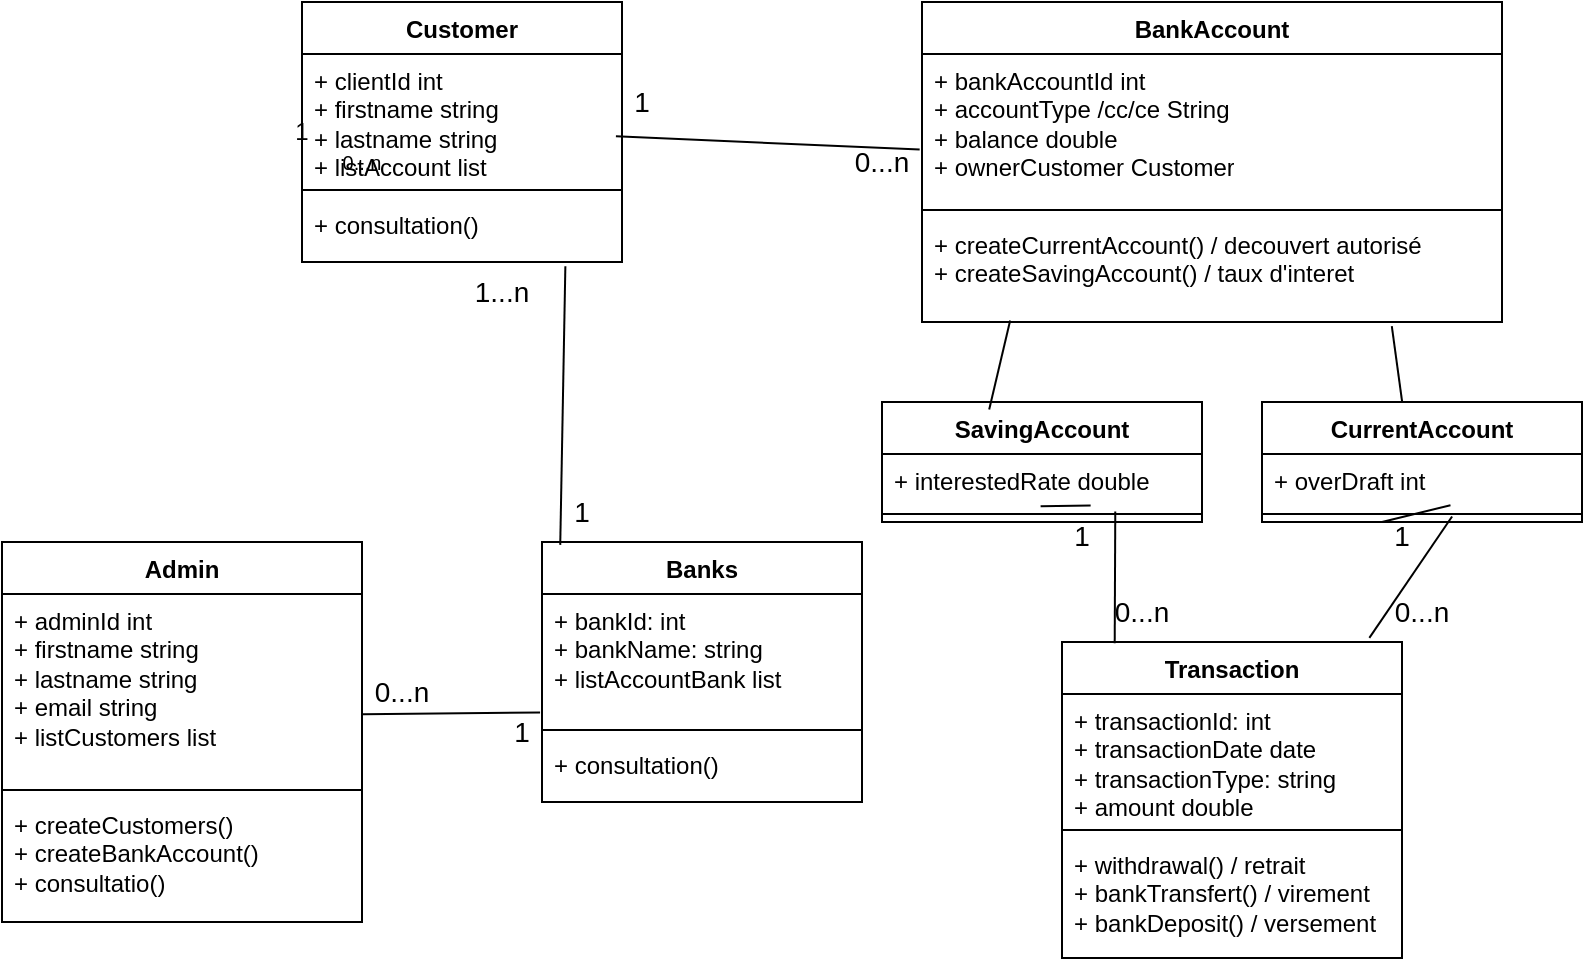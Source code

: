 <mxfile version="24.7.17">
  <diagram name="Page-1" id="6ll5f_cB6I4i_ygpwUC0">
    <mxGraphModel dx="1502" dy="564" grid="1" gridSize="10" guides="1" tooltips="1" connect="1" arrows="1" fold="1" page="1" pageScale="1" pageWidth="827" pageHeight="1169" math="0" shadow="0">
      <root>
        <mxCell id="0" />
        <mxCell id="1" parent="0" />
        <mxCell id="8GcMY4ZnjwPO1-FeVbG_-1" value="Transaction" style="swimlane;fontStyle=1;align=center;verticalAlign=top;childLayout=stackLayout;horizontal=1;startSize=26;horizontalStack=0;resizeParent=1;resizeParentMax=0;resizeLast=0;collapsible=1;marginBottom=0;whiteSpace=wrap;html=1;" vertex="1" parent="1">
          <mxGeometry x="550" y="330" width="170" height="158" as="geometry" />
        </mxCell>
        <mxCell id="8GcMY4ZnjwPO1-FeVbG_-2" value="+ transactionId: int&lt;div&gt;+ transactionDate date&lt;/div&gt;&lt;div&gt;+ transactionType: string&lt;/div&gt;&lt;div&gt;+ amount double&lt;/div&gt;" style="text;strokeColor=none;fillColor=none;align=left;verticalAlign=top;spacingLeft=4;spacingRight=4;overflow=hidden;rotatable=0;points=[[0,0.5],[1,0.5]];portConstraint=eastwest;whiteSpace=wrap;html=1;" vertex="1" parent="8GcMY4ZnjwPO1-FeVbG_-1">
          <mxGeometry y="26" width="170" height="64" as="geometry" />
        </mxCell>
        <mxCell id="8GcMY4ZnjwPO1-FeVbG_-3" value="" style="line;strokeWidth=1;fillColor=none;align=left;verticalAlign=middle;spacingTop=-1;spacingLeft=3;spacingRight=3;rotatable=0;labelPosition=right;points=[];portConstraint=eastwest;strokeColor=inherit;" vertex="1" parent="8GcMY4ZnjwPO1-FeVbG_-1">
          <mxGeometry y="90" width="170" height="8" as="geometry" />
        </mxCell>
        <mxCell id="8GcMY4ZnjwPO1-FeVbG_-4" value="+ withdrawal() / retrait&lt;div&gt;+ bankTransfert() / virement&lt;/div&gt;&lt;div&gt;+ bankDeposit() / versement&lt;/div&gt;" style="text;strokeColor=none;fillColor=none;align=left;verticalAlign=top;spacingLeft=4;spacingRight=4;overflow=hidden;rotatable=0;points=[[0,0.5],[1,0.5]];portConstraint=eastwest;whiteSpace=wrap;html=1;" vertex="1" parent="8GcMY4ZnjwPO1-FeVbG_-1">
          <mxGeometry y="98" width="170" height="60" as="geometry" />
        </mxCell>
        <mxCell id="8GcMY4ZnjwPO1-FeVbG_-5" value="Customer" style="swimlane;fontStyle=1;align=center;verticalAlign=top;childLayout=stackLayout;horizontal=1;startSize=26;horizontalStack=0;resizeParent=1;resizeParentMax=0;resizeLast=0;collapsible=1;marginBottom=0;whiteSpace=wrap;html=1;" vertex="1" parent="1">
          <mxGeometry x="170" y="10" width="160" height="130" as="geometry" />
        </mxCell>
        <mxCell id="8GcMY4ZnjwPO1-FeVbG_-6" value="+ clientId int&lt;div&gt;+ firstname string&lt;/div&gt;&lt;div&gt;+ lastname string&lt;/div&gt;&lt;div&gt;+ listAccount list&lt;/div&gt;" style="text;strokeColor=none;fillColor=none;align=left;verticalAlign=top;spacingLeft=4;spacingRight=4;overflow=hidden;rotatable=0;points=[[0,0.5],[1,0.5]];portConstraint=eastwest;whiteSpace=wrap;html=1;" vertex="1" parent="8GcMY4ZnjwPO1-FeVbG_-5">
          <mxGeometry y="26" width="160" height="64" as="geometry" />
        </mxCell>
        <mxCell id="8GcMY4ZnjwPO1-FeVbG_-7" value="" style="line;strokeWidth=1;fillColor=none;align=left;verticalAlign=middle;spacingTop=-1;spacingLeft=3;spacingRight=3;rotatable=0;labelPosition=right;points=[];portConstraint=eastwest;strokeColor=inherit;" vertex="1" parent="8GcMY4ZnjwPO1-FeVbG_-5">
          <mxGeometry y="90" width="160" height="8" as="geometry" />
        </mxCell>
        <mxCell id="8GcMY4ZnjwPO1-FeVbG_-8" value="+ consultation()" style="text;strokeColor=none;fillColor=none;align=left;verticalAlign=top;spacingLeft=4;spacingRight=4;overflow=hidden;rotatable=0;points=[[0,0.5],[1,0.5]];portConstraint=eastwest;whiteSpace=wrap;html=1;" vertex="1" parent="8GcMY4ZnjwPO1-FeVbG_-5">
          <mxGeometry y="98" width="160" height="32" as="geometry" />
        </mxCell>
        <mxCell id="8GcMY4ZnjwPO1-FeVbG_-9" value="BankAccount" style="swimlane;fontStyle=1;align=center;verticalAlign=top;childLayout=stackLayout;horizontal=1;startSize=26;horizontalStack=0;resizeParent=1;resizeParentMax=0;resizeLast=0;collapsible=1;marginBottom=0;whiteSpace=wrap;html=1;" vertex="1" parent="1">
          <mxGeometry x="480" y="10" width="290" height="160" as="geometry" />
        </mxCell>
        <mxCell id="8GcMY4ZnjwPO1-FeVbG_-10" value="&lt;div&gt;+ bankAccountId int&lt;/div&gt;+ accountType /cc/ce String&lt;div&gt;+ balance double&lt;/div&gt;&lt;div&gt;+ ownerCustomer Customer&lt;/div&gt;" style="text;strokeColor=none;fillColor=none;align=left;verticalAlign=top;spacingLeft=4;spacingRight=4;overflow=hidden;rotatable=0;points=[[0,0.5],[1,0.5]];portConstraint=eastwest;whiteSpace=wrap;html=1;" vertex="1" parent="8GcMY4ZnjwPO1-FeVbG_-9">
          <mxGeometry y="26" width="290" height="74" as="geometry" />
        </mxCell>
        <mxCell id="8GcMY4ZnjwPO1-FeVbG_-11" value="" style="line;strokeWidth=1;fillColor=none;align=left;verticalAlign=middle;spacingTop=-1;spacingLeft=3;spacingRight=3;rotatable=0;labelPosition=right;points=[];portConstraint=eastwest;strokeColor=inherit;" vertex="1" parent="8GcMY4ZnjwPO1-FeVbG_-9">
          <mxGeometry y="100" width="290" height="8" as="geometry" />
        </mxCell>
        <mxCell id="8GcMY4ZnjwPO1-FeVbG_-12" value="+ createCurrentAccount() / decouvert autorisé&lt;div&gt;+ createSavingAccount() / taux d&#39;interet&lt;/div&gt;" style="text;strokeColor=none;fillColor=none;align=left;verticalAlign=top;spacingLeft=4;spacingRight=4;overflow=hidden;rotatable=0;points=[[0,0.5],[1,0.5]];portConstraint=eastwest;whiteSpace=wrap;html=1;" vertex="1" parent="8GcMY4ZnjwPO1-FeVbG_-9">
          <mxGeometry y="108" width="290" height="52" as="geometry" />
        </mxCell>
        <mxCell id="8GcMY4ZnjwPO1-FeVbG_-13" value="Admin&lt;div&gt;&lt;br&gt;&lt;/div&gt;" style="swimlane;fontStyle=1;align=center;verticalAlign=top;childLayout=stackLayout;horizontal=1;startSize=26;horizontalStack=0;resizeParent=1;resizeParentMax=0;resizeLast=0;collapsible=1;marginBottom=0;whiteSpace=wrap;html=1;" vertex="1" parent="1">
          <mxGeometry x="20" y="280" width="180" height="190" as="geometry" />
        </mxCell>
        <mxCell id="8GcMY4ZnjwPO1-FeVbG_-14" value="+ adminId int&lt;div&gt;+ firstname string&lt;/div&gt;&lt;div&gt;+ lastname string&lt;/div&gt;&lt;div&gt;+ email string&lt;/div&gt;&lt;div&gt;+ listCustomers list&lt;/div&gt;" style="text;strokeColor=none;fillColor=none;align=left;verticalAlign=top;spacingLeft=4;spacingRight=4;overflow=hidden;rotatable=0;points=[[0,0.5],[1,0.5]];portConstraint=eastwest;whiteSpace=wrap;html=1;" vertex="1" parent="8GcMY4ZnjwPO1-FeVbG_-13">
          <mxGeometry y="26" width="180" height="94" as="geometry" />
        </mxCell>
        <mxCell id="8GcMY4ZnjwPO1-FeVbG_-15" value="" style="line;strokeWidth=1;fillColor=none;align=left;verticalAlign=middle;spacingTop=-1;spacingLeft=3;spacingRight=3;rotatable=0;labelPosition=right;points=[];portConstraint=eastwest;strokeColor=inherit;" vertex="1" parent="8GcMY4ZnjwPO1-FeVbG_-13">
          <mxGeometry y="120" width="180" height="8" as="geometry" />
        </mxCell>
        <mxCell id="8GcMY4ZnjwPO1-FeVbG_-16" value="+ createCustomers()&lt;div&gt;+ createBankAccount()&lt;/div&gt;&lt;div&gt;+ consultatio()&lt;/div&gt;" style="text;strokeColor=none;fillColor=none;align=left;verticalAlign=top;spacingLeft=4;spacingRight=4;overflow=hidden;rotatable=0;points=[[0,0.5],[1,0.5]];portConstraint=eastwest;whiteSpace=wrap;html=1;" vertex="1" parent="8GcMY4ZnjwPO1-FeVbG_-13">
          <mxGeometry y="128" width="180" height="62" as="geometry" />
        </mxCell>
        <mxCell id="8GcMY4ZnjwPO1-FeVbG_-20" value="&lt;font style=&quot;font-size: 14px;&quot;&gt;1&lt;/font&gt;" style="text;strokeColor=none;align=center;fillColor=none;html=1;verticalAlign=middle;whiteSpace=wrap;rounded=0;" vertex="1" parent="1">
          <mxGeometry x="250" y="360" width="60" height="30" as="geometry" />
        </mxCell>
        <mxCell id="8GcMY4ZnjwPO1-FeVbG_-27" value="Banks" style="swimlane;fontStyle=1;align=center;verticalAlign=top;childLayout=stackLayout;horizontal=1;startSize=26;horizontalStack=0;resizeParent=1;resizeParentMax=0;resizeLast=0;collapsible=1;marginBottom=0;whiteSpace=wrap;html=1;" vertex="1" parent="1">
          <mxGeometry x="290" y="280" width="160" height="130" as="geometry" />
        </mxCell>
        <mxCell id="8GcMY4ZnjwPO1-FeVbG_-28" value="+ bankId: int&lt;div&gt;+ bankName: string&lt;/div&gt;&lt;div&gt;+ listAccountBank list&lt;/div&gt;" style="text;strokeColor=none;fillColor=none;align=left;verticalAlign=top;spacingLeft=4;spacingRight=4;overflow=hidden;rotatable=0;points=[[0,0.5],[1,0.5]];portConstraint=eastwest;whiteSpace=wrap;html=1;" vertex="1" parent="8GcMY4ZnjwPO1-FeVbG_-27">
          <mxGeometry y="26" width="160" height="64" as="geometry" />
        </mxCell>
        <mxCell id="8GcMY4ZnjwPO1-FeVbG_-29" value="" style="line;strokeWidth=1;fillColor=none;align=left;verticalAlign=middle;spacingTop=-1;spacingLeft=3;spacingRight=3;rotatable=0;labelPosition=right;points=[];portConstraint=eastwest;strokeColor=inherit;" vertex="1" parent="8GcMY4ZnjwPO1-FeVbG_-27">
          <mxGeometry y="90" width="160" height="8" as="geometry" />
        </mxCell>
        <mxCell id="8GcMY4ZnjwPO1-FeVbG_-30" value="+ consultation()" style="text;strokeColor=none;fillColor=none;align=left;verticalAlign=top;spacingLeft=4;spacingRight=4;overflow=hidden;rotatable=0;points=[[0,0.5],[1,0.5]];portConstraint=eastwest;whiteSpace=wrap;html=1;" vertex="1" parent="8GcMY4ZnjwPO1-FeVbG_-27">
          <mxGeometry y="98" width="160" height="32" as="geometry" />
        </mxCell>
        <mxCell id="8GcMY4ZnjwPO1-FeVbG_-36" value="&lt;font style=&quot;font-size: 14px;&quot;&gt;0...n&lt;/font&gt;" style="text;strokeColor=none;align=center;fillColor=none;html=1;verticalAlign=middle;whiteSpace=wrap;rounded=0;" vertex="1" parent="1">
          <mxGeometry x="190" y="340" width="60" height="30" as="geometry" />
        </mxCell>
        <mxCell id="8GcMY4ZnjwPO1-FeVbG_-38" value="&lt;font style=&quot;font-size: 14px;&quot;&gt;1&lt;/font&gt;" style="text;strokeColor=none;align=center;fillColor=none;html=1;verticalAlign=middle;whiteSpace=wrap;rounded=0;" vertex="1" parent="1">
          <mxGeometry x="280" y="250" width="60" height="30" as="geometry" />
        </mxCell>
        <mxCell id="8GcMY4ZnjwPO1-FeVbG_-39" value="&lt;font style=&quot;font-size: 14px;&quot;&gt;0...n&lt;/font&gt;" style="text;strokeColor=none;align=center;fillColor=none;html=1;verticalAlign=middle;whiteSpace=wrap;rounded=0;" vertex="1" parent="1">
          <mxGeometry x="560" y="300" width="60" height="30" as="geometry" />
        </mxCell>
        <mxCell id="8GcMY4ZnjwPO1-FeVbG_-43" value="SavingAccount" style="swimlane;fontStyle=1;align=center;verticalAlign=top;childLayout=stackLayout;horizontal=1;startSize=26;horizontalStack=0;resizeParent=1;resizeParentMax=0;resizeLast=0;collapsible=1;marginBottom=0;whiteSpace=wrap;html=1;" vertex="1" parent="1">
          <mxGeometry x="460" y="210" width="160" height="60" as="geometry" />
        </mxCell>
        <mxCell id="8GcMY4ZnjwPO1-FeVbG_-44" value="+ interestedRate double" style="text;strokeColor=none;fillColor=none;align=left;verticalAlign=top;spacingLeft=4;spacingRight=4;overflow=hidden;rotatable=0;points=[[0,0.5],[1,0.5]];portConstraint=eastwest;whiteSpace=wrap;html=1;" vertex="1" parent="8GcMY4ZnjwPO1-FeVbG_-43">
          <mxGeometry y="26" width="160" height="26" as="geometry" />
        </mxCell>
        <mxCell id="8GcMY4ZnjwPO1-FeVbG_-45" value="" style="line;strokeWidth=1;fillColor=none;align=left;verticalAlign=middle;spacingTop=-1;spacingLeft=3;spacingRight=3;rotatable=0;labelPosition=right;points=[];portConstraint=eastwest;strokeColor=inherit;" vertex="1" parent="8GcMY4ZnjwPO1-FeVbG_-43">
          <mxGeometry y="52" width="160" height="8" as="geometry" />
        </mxCell>
        <mxCell id="8GcMY4ZnjwPO1-FeVbG_-51" value="" style="endArrow=none;html=1;rounded=0;entryX=-0.006;entryY=0.925;entryDx=0;entryDy=0;strokeColor=default;entryPerimeter=0;exitX=1.002;exitY=0.64;exitDx=0;exitDy=0;exitPerimeter=0;" edge="1" parent="1" source="8GcMY4ZnjwPO1-FeVbG_-14" target="8GcMY4ZnjwPO1-FeVbG_-28">
          <mxGeometry width="50" height="50" relative="1" as="geometry">
            <mxPoint x="200" y="400" as="sourcePoint" />
            <mxPoint x="260" y="416" as="targetPoint" />
          </mxGeometry>
        </mxCell>
        <mxCell id="8GcMY4ZnjwPO1-FeVbG_-56" value="" style="endArrow=none;html=1;rounded=0;strokeColor=default;exitX=-0.004;exitY=0.645;exitDx=0;exitDy=0;entryX=0.981;entryY=0.643;entryDx=0;entryDy=0;entryPerimeter=0;exitPerimeter=0;" edge="1" parent="1" source="8GcMY4ZnjwPO1-FeVbG_-10" target="8GcMY4ZnjwPO1-FeVbG_-6">
          <mxGeometry width="50" height="50" relative="1" as="geometry">
            <mxPoint x="228" y="108.5" as="sourcePoint" />
            <mxPoint x="160" y="71.5" as="targetPoint" />
          </mxGeometry>
        </mxCell>
        <mxCell id="8GcMY4ZnjwPO1-FeVbG_-57" value="" style="endArrow=none;html=1;rounded=0;entryX=0.823;entryY=1.067;entryDx=0;entryDy=0;strokeColor=default;entryPerimeter=0;exitX=0.057;exitY=0.011;exitDx=0;exitDy=0;exitPerimeter=0;" edge="1" parent="1" source="8GcMY4ZnjwPO1-FeVbG_-27" target="8GcMY4ZnjwPO1-FeVbG_-8">
          <mxGeometry width="50" height="50" relative="1" as="geometry">
            <mxPoint x="167" y="258" as="sourcePoint" />
            <mxPoint x="160" y="150" as="targetPoint" />
          </mxGeometry>
        </mxCell>
        <mxCell id="8GcMY4ZnjwPO1-FeVbG_-59" value="&lt;font style=&quot;font-size: 12px;&quot;&gt;1&lt;/font&gt;" style="text;strokeColor=none;align=center;fillColor=none;html=1;verticalAlign=middle;whiteSpace=wrap;rounded=0;" vertex="1" parent="1">
          <mxGeometry x="140" y="60" width="60" height="30" as="geometry" />
        </mxCell>
        <mxCell id="8GcMY4ZnjwPO1-FeVbG_-60" value="&lt;font style=&quot;font-size: 10px;&quot;&gt;0...n&lt;/font&gt;" style="text;strokeColor=none;align=center;fillColor=none;html=1;verticalAlign=middle;whiteSpace=wrap;rounded=0;" vertex="1" parent="1">
          <mxGeometry x="170" y="75" width="60" height="30" as="geometry" />
        </mxCell>
        <mxCell id="8GcMY4ZnjwPO1-FeVbG_-47" value="CurrentAccount" style="swimlane;fontStyle=1;align=center;verticalAlign=top;childLayout=stackLayout;horizontal=1;startSize=26;horizontalStack=0;resizeParent=1;resizeParentMax=0;resizeLast=0;collapsible=1;marginBottom=0;whiteSpace=wrap;html=1;" vertex="1" parent="1">
          <mxGeometry x="650" y="210" width="160" height="60" as="geometry" />
        </mxCell>
        <mxCell id="8GcMY4ZnjwPO1-FeVbG_-48" value="+ overDraft int" style="text;strokeColor=none;fillColor=none;align=left;verticalAlign=top;spacingLeft=4;spacingRight=4;overflow=hidden;rotatable=0;points=[[0,0.5],[1,0.5]];portConstraint=eastwest;whiteSpace=wrap;html=1;" vertex="1" parent="8GcMY4ZnjwPO1-FeVbG_-47">
          <mxGeometry y="26" width="160" height="26" as="geometry" />
        </mxCell>
        <mxCell id="8GcMY4ZnjwPO1-FeVbG_-49" value="" style="line;strokeWidth=1;fillColor=none;align=left;verticalAlign=middle;spacingTop=-1;spacingLeft=3;spacingRight=3;rotatable=0;labelPosition=right;points=[];portConstraint=eastwest;strokeColor=inherit;" vertex="1" parent="8GcMY4ZnjwPO1-FeVbG_-47">
          <mxGeometry y="52" width="160" height="8" as="geometry" />
        </mxCell>
        <mxCell id="8GcMY4ZnjwPO1-FeVbG_-71" value="" style="endArrow=none;html=1;rounded=0;strokeColor=default;exitX=0.152;exitY=0.986;exitDx=0;exitDy=0;exitPerimeter=0;entryX=0.335;entryY=0.063;entryDx=0;entryDy=0;entryPerimeter=0;" edge="1" parent="1" source="8GcMY4ZnjwPO1-FeVbG_-12" target="8GcMY4ZnjwPO1-FeVbG_-43">
          <mxGeometry width="50" height="50" relative="1" as="geometry">
            <mxPoint x="506" y="187" as="sourcePoint" />
            <mxPoint x="520" y="200" as="targetPoint" />
          </mxGeometry>
        </mxCell>
        <mxCell id="8GcMY4ZnjwPO1-FeVbG_-72" value="" style="endArrow=none;html=1;rounded=0;strokeColor=default;exitX=0.438;exitY=0;exitDx=0;exitDy=0;entryX=0.81;entryY=1.039;entryDx=0;entryDy=0;entryPerimeter=0;exitPerimeter=0;" edge="1" parent="1" source="8GcMY4ZnjwPO1-FeVbG_-47" target="8GcMY4ZnjwPO1-FeVbG_-12">
          <mxGeometry width="50" height="50" relative="1" as="geometry">
            <mxPoint x="822" y="177" as="sourcePoint" />
            <mxPoint x="670" y="170" as="targetPoint" />
          </mxGeometry>
        </mxCell>
        <mxCell id="8GcMY4ZnjwPO1-FeVbG_-73" value="" style="endArrow=none;html=1;rounded=0;strokeColor=default;exitX=0.729;exitY=1.105;exitDx=0;exitDy=0;exitPerimeter=0;entryX=0.155;entryY=0.004;entryDx=0;entryDy=0;entryPerimeter=0;" edge="1" parent="1" source="8GcMY4ZnjwPO1-FeVbG_-44" target="8GcMY4ZnjwPO1-FeVbG_-1">
          <mxGeometry width="50" height="50" relative="1" as="geometry">
            <mxPoint x="570" y="270" as="sourcePoint" />
            <mxPoint x="570" y="315" as="targetPoint" />
          </mxGeometry>
        </mxCell>
        <mxCell id="8GcMY4ZnjwPO1-FeVbG_-74" value="" style="endArrow=none;html=1;rounded=0;strokeColor=default;exitX=0.594;exitY=0.658;exitDx=0;exitDy=0;entryX=0.904;entryY=-0.013;entryDx=0;entryDy=0;entryPerimeter=0;exitPerimeter=0;" edge="1" parent="1" source="8GcMY4ZnjwPO1-FeVbG_-49" target="8GcMY4ZnjwPO1-FeVbG_-1">
          <mxGeometry width="50" height="50" relative="1" as="geometry">
            <mxPoint x="710" y="270" as="sourcePoint" />
            <mxPoint x="710" y="315" as="targetPoint" />
          </mxGeometry>
        </mxCell>
        <mxCell id="8GcMY4ZnjwPO1-FeVbG_-75" value="&lt;font style=&quot;font-size: 14px;&quot;&gt;1...n&lt;/font&gt;" style="text;strokeColor=none;align=center;fillColor=none;html=1;verticalAlign=middle;whiteSpace=wrap;rounded=0;" vertex="1" parent="1">
          <mxGeometry x="240" y="140" width="60" height="30" as="geometry" />
        </mxCell>
        <mxCell id="8GcMY4ZnjwPO1-FeVbG_-76" value="&lt;font style=&quot;font-size: 14px;&quot;&gt;1&lt;/font&gt;" style="text;strokeColor=none;align=center;fillColor=none;html=1;verticalAlign=middle;whiteSpace=wrap;rounded=0;" vertex="1" parent="1">
          <mxGeometry x="310" y="45" width="60" height="30" as="geometry" />
        </mxCell>
        <mxCell id="8GcMY4ZnjwPO1-FeVbG_-77" value="&lt;font style=&quot;font-size: 14px;&quot;&gt;0...n&lt;/font&gt;" style="text;strokeColor=none;align=center;fillColor=none;html=1;verticalAlign=middle;whiteSpace=wrap;rounded=0;" vertex="1" parent="1">
          <mxGeometry x="430" y="75" width="60" height="30" as="geometry" />
        </mxCell>
        <mxCell id="8GcMY4ZnjwPO1-FeVbG_-81" value="" style="endArrow=none;html=1;rounded=0;strokeColor=default;exitX=0.652;exitY=0.992;exitDx=0;exitDy=0;exitPerimeter=0;entryX=0.155;entryY=0.004;entryDx=0;entryDy=0;entryPerimeter=0;" edge="1" parent="1" source="8GcMY4ZnjwPO1-FeVbG_-44" target="8GcMY4ZnjwPO1-FeVbG_-80">
          <mxGeometry width="50" height="50" relative="1" as="geometry">
            <mxPoint x="564" y="262" as="sourcePoint" />
            <mxPoint x="576" y="331" as="targetPoint" />
          </mxGeometry>
        </mxCell>
        <mxCell id="8GcMY4ZnjwPO1-FeVbG_-80" value="&lt;font style=&quot;font-size: 14px;&quot;&gt;1&lt;/font&gt;" style="text;strokeColor=none;align=center;fillColor=none;html=1;verticalAlign=middle;whiteSpace=wrap;rounded=0;" vertex="1" parent="1">
          <mxGeometry x="530" y="262" width="60" height="30" as="geometry" />
        </mxCell>
        <mxCell id="8GcMY4ZnjwPO1-FeVbG_-82" value="" style="endArrow=none;html=1;rounded=0;strokeColor=default;exitX=0.152;exitY=0.986;exitDx=0;exitDy=0;exitPerimeter=0;entryX=0.904;entryY=-0.013;entryDx=0;entryDy=0;entryPerimeter=0;" edge="1" parent="1" target="8GcMY4ZnjwPO1-FeVbG_-79">
          <mxGeometry width="50" height="50" relative="1" as="geometry">
            <mxPoint x="710" y="270" as="sourcePoint" />
            <mxPoint x="704" y="328" as="targetPoint" />
          </mxGeometry>
        </mxCell>
        <mxCell id="8GcMY4ZnjwPO1-FeVbG_-79" value="&lt;font style=&quot;font-size: 14px;&quot;&gt;1&lt;/font&gt;" style="text;strokeColor=none;align=center;fillColor=none;html=1;verticalAlign=middle;whiteSpace=wrap;rounded=0;" vertex="1" parent="1">
          <mxGeometry x="690" y="262" width="60" height="30" as="geometry" />
        </mxCell>
        <mxCell id="8GcMY4ZnjwPO1-FeVbG_-83" value="&lt;font style=&quot;font-size: 14px;&quot;&gt;0...n&lt;/font&gt;" style="text;strokeColor=none;align=center;fillColor=none;html=1;verticalAlign=middle;whiteSpace=wrap;rounded=0;" vertex="1" parent="1">
          <mxGeometry x="700" y="300" width="60" height="30" as="geometry" />
        </mxCell>
      </root>
    </mxGraphModel>
  </diagram>
</mxfile>

